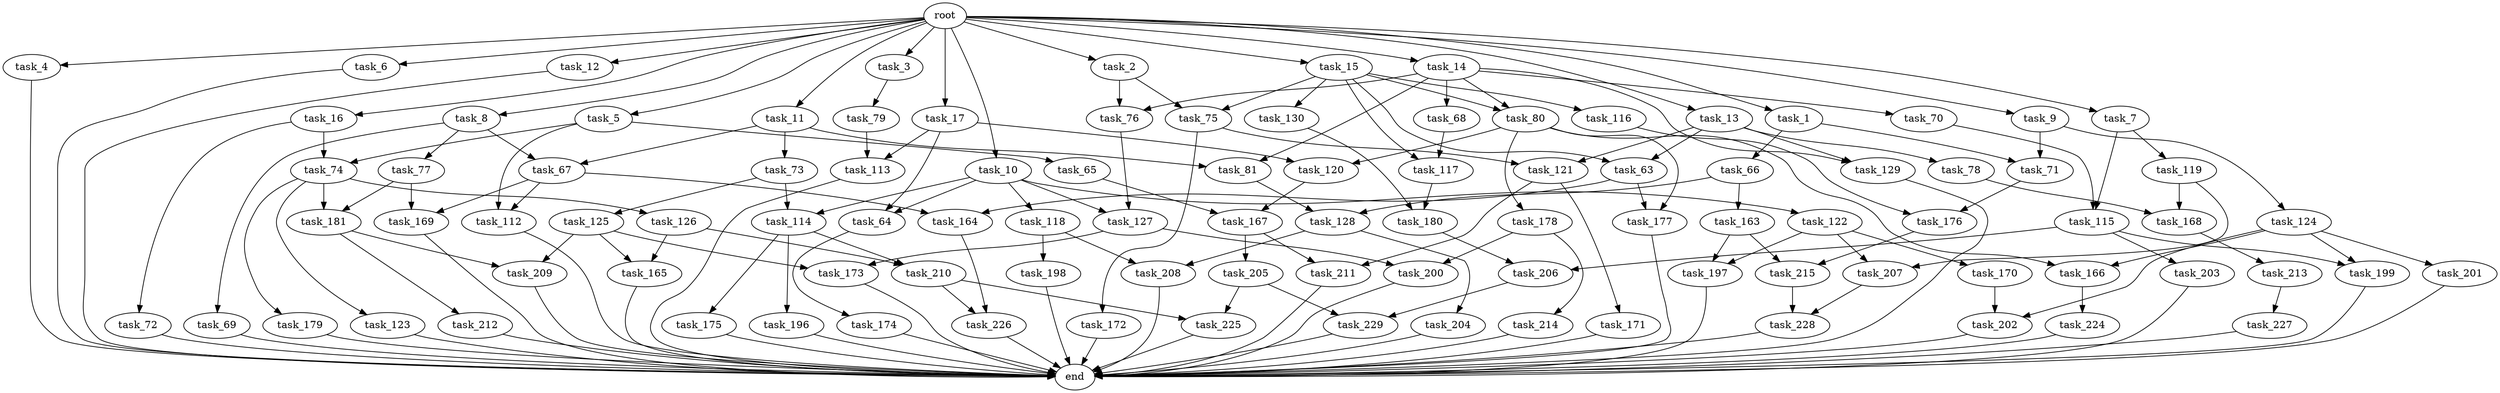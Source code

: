 digraph G {
  root [size="0.000000"];
  task_1 [size="102.400000"];
  task_2 [size="102.400000"];
  task_3 [size="102.400000"];
  task_4 [size="102.400000"];
  task_5 [size="102.400000"];
  task_6 [size="102.400000"];
  task_7 [size="102.400000"];
  task_8 [size="102.400000"];
  task_9 [size="102.400000"];
  task_10 [size="102.400000"];
  task_11 [size="102.400000"];
  task_12 [size="102.400000"];
  task_13 [size="102.400000"];
  task_14 [size="102.400000"];
  task_15 [size="102.400000"];
  task_16 [size="102.400000"];
  task_17 [size="102.400000"];
  task_63 [size="111669149696.000000"];
  task_64 [size="171798691840.000000"];
  task_65 [size="69578470195.199997"];
  task_66 [size="3435973836.800000"];
  task_67 [size="38654705664.000000"];
  task_68 [size="7730941132.800000"];
  task_69 [size="30923764531.200001"];
  task_70 [size="7730941132.800000"];
  task_71 [size="34359738368.000000"];
  task_72 [size="42090679500.800003"];
  task_73 [size="7730941132.800000"];
  task_74 [size="111669149696.000000"];
  task_75 [size="73014444032.000000"];
  task_76 [size="11166914969.600000"];
  task_77 [size="30923764531.200001"];
  task_78 [size="42090679500.800003"];
  task_79 [size="54975581388.800003"];
  task_80 [size="77309411328.000000"];
  task_81 [size="15461882265.600000"];
  task_112 [size="73014444032.000000"];
  task_113 [size="171798691840.000000"];
  task_114 [size="171798691840.000000"];
  task_115 [size="21474836480.000000"];
  task_116 [size="69578470195.199997"];
  task_117 [size="83322365542.400009"];
  task_118 [size="85899345920.000000"];
  task_119 [size="7730941132.800000"];
  task_120 [size="107374182400.000000"];
  task_121 [size="63565515980.800003"];
  task_122 [size="85899345920.000000"];
  task_123 [size="21474836480.000000"];
  task_124 [size="30923764531.200001"];
  task_125 [size="85899345920.000000"];
  task_126 [size="21474836480.000000"];
  task_127 [size="89335319756.800003"];
  task_128 [size="17179869184.000000"];
  task_129 [size="49821620633.600006"];
  task_130 [size="69578470195.199997"];
  task_163 [size="13743895347.200001"];
  task_164 [size="58411555225.600006"];
  task_165 [size="93630287052.800003"];
  task_166 [size="42949672960.000000"];
  task_167 [size="77309411328.000000"];
  task_168 [size="73014444032.000000"];
  task_169 [size="89335319756.800003"];
  task_170 [size="85899345920.000000"];
  task_171 [size="21474836480.000000"];
  task_172 [size="21474836480.000000"];
  task_173 [size="38654705664.000000"];
  task_174 [size="85899345920.000000"];
  task_175 [size="42090679500.800003"];
  task_176 [size="29205777612.800003"];
  task_177 [size="76450417868.800003"];
  task_178 [size="21474836480.000000"];
  task_179 [size="21474836480.000000"];
  task_180 [size="17179869184.000000"];
  task_181 [size="107374182400.000000"];
  task_196 [size="42090679500.800003"];
  task_197 [size="89335319756.800003"];
  task_198 [size="54975581388.800003"];
  task_199 [size="107374182400.000000"];
  task_200 [size="34359738368.000000"];
  task_201 [size="21474836480.000000"];
  task_202 [size="42949672960.000000"];
  task_203 [size="85899345920.000000"];
  task_204 [size="21474836480.000000"];
  task_205 [size="42090679500.800003"];
  task_206 [size="140874927308.800018"];
  task_207 [size="155477816115.200012"];
  task_208 [size="76450417868.800003"];
  task_209 [size="62706522521.600006"];
  task_210 [size="127990025420.800003"];
  task_211 [size="63565515980.800003"];
  task_212 [size="54975581388.800003"];
  task_213 [size="21474836480.000000"];
  task_214 [size="3435973836.800000"];
  task_215 [size="58411555225.600006"];
  task_224 [size="69578470195.199997"];
  task_225 [size="91053306675.200012"];
  task_226 [size="83322365542.400009"];
  task_227 [size="13743895347.200001"];
  task_228 [size="6871947673.600000"];
  task_229 [size="29205777612.800003"];
  end [size="0.000000"];

  root -> task_1 [size="1.000000"];
  root -> task_2 [size="1.000000"];
  root -> task_3 [size="1.000000"];
  root -> task_4 [size="1.000000"];
  root -> task_5 [size="1.000000"];
  root -> task_6 [size="1.000000"];
  root -> task_7 [size="1.000000"];
  root -> task_8 [size="1.000000"];
  root -> task_9 [size="1.000000"];
  root -> task_10 [size="1.000000"];
  root -> task_11 [size="1.000000"];
  root -> task_12 [size="1.000000"];
  root -> task_13 [size="1.000000"];
  root -> task_14 [size="1.000000"];
  root -> task_15 [size="1.000000"];
  root -> task_16 [size="1.000000"];
  root -> task_17 [size="1.000000"];
  task_1 -> task_66 [size="33554432.000000"];
  task_1 -> task_71 [size="33554432.000000"];
  task_2 -> task_75 [size="33554432.000000"];
  task_2 -> task_76 [size="33554432.000000"];
  task_3 -> task_79 [size="536870912.000000"];
  task_4 -> end [size="1.000000"];
  task_5 -> task_65 [size="679477248.000000"];
  task_5 -> task_74 [size="679477248.000000"];
  task_5 -> task_112 [size="679477248.000000"];
  task_6 -> end [size="1.000000"];
  task_7 -> task_115 [size="75497472.000000"];
  task_7 -> task_119 [size="75497472.000000"];
  task_8 -> task_67 [size="301989888.000000"];
  task_8 -> task_69 [size="301989888.000000"];
  task_8 -> task_77 [size="301989888.000000"];
  task_9 -> task_71 [size="301989888.000000"];
  task_9 -> task_124 [size="301989888.000000"];
  task_10 -> task_64 [size="838860800.000000"];
  task_10 -> task_114 [size="838860800.000000"];
  task_10 -> task_118 [size="838860800.000000"];
  task_10 -> task_122 [size="838860800.000000"];
  task_10 -> task_127 [size="838860800.000000"];
  task_11 -> task_67 [size="75497472.000000"];
  task_11 -> task_73 [size="75497472.000000"];
  task_11 -> task_81 [size="75497472.000000"];
  task_12 -> end [size="1.000000"];
  task_13 -> task_63 [size="411041792.000000"];
  task_13 -> task_78 [size="411041792.000000"];
  task_13 -> task_121 [size="411041792.000000"];
  task_13 -> task_129 [size="411041792.000000"];
  task_14 -> task_68 [size="75497472.000000"];
  task_14 -> task_70 [size="75497472.000000"];
  task_14 -> task_76 [size="75497472.000000"];
  task_14 -> task_80 [size="75497472.000000"];
  task_14 -> task_81 [size="75497472.000000"];
  task_14 -> task_129 [size="75497472.000000"];
  task_15 -> task_63 [size="679477248.000000"];
  task_15 -> task_75 [size="679477248.000000"];
  task_15 -> task_80 [size="679477248.000000"];
  task_15 -> task_116 [size="679477248.000000"];
  task_15 -> task_117 [size="679477248.000000"];
  task_15 -> task_130 [size="679477248.000000"];
  task_16 -> task_72 [size="411041792.000000"];
  task_16 -> task_74 [size="411041792.000000"];
  task_17 -> task_64 [size="838860800.000000"];
  task_17 -> task_113 [size="838860800.000000"];
  task_17 -> task_120 [size="838860800.000000"];
  task_63 -> task_164 [size="536870912.000000"];
  task_63 -> task_177 [size="536870912.000000"];
  task_64 -> task_174 [size="838860800.000000"];
  task_65 -> task_167 [size="75497472.000000"];
  task_66 -> task_128 [size="134217728.000000"];
  task_66 -> task_163 [size="134217728.000000"];
  task_67 -> task_112 [size="33554432.000000"];
  task_67 -> task_164 [size="33554432.000000"];
  task_67 -> task_169 [size="33554432.000000"];
  task_68 -> task_117 [size="134217728.000000"];
  task_69 -> end [size="1.000000"];
  task_70 -> task_115 [size="134217728.000000"];
  task_71 -> task_176 [size="75497472.000000"];
  task_72 -> end [size="1.000000"];
  task_73 -> task_114 [size="838860800.000000"];
  task_73 -> task_125 [size="838860800.000000"];
  task_74 -> task_123 [size="209715200.000000"];
  task_74 -> task_126 [size="209715200.000000"];
  task_74 -> task_179 [size="209715200.000000"];
  task_74 -> task_181 [size="209715200.000000"];
  task_75 -> task_121 [size="209715200.000000"];
  task_75 -> task_172 [size="209715200.000000"];
  task_76 -> task_127 [size="33554432.000000"];
  task_77 -> task_169 [size="838860800.000000"];
  task_77 -> task_181 [size="838860800.000000"];
  task_78 -> task_168 [size="33554432.000000"];
  task_79 -> task_113 [size="838860800.000000"];
  task_80 -> task_120 [size="209715200.000000"];
  task_80 -> task_166 [size="209715200.000000"];
  task_80 -> task_177 [size="209715200.000000"];
  task_80 -> task_178 [size="209715200.000000"];
  task_81 -> task_128 [size="33554432.000000"];
  task_112 -> end [size="1.000000"];
  task_113 -> end [size="1.000000"];
  task_114 -> task_175 [size="411041792.000000"];
  task_114 -> task_196 [size="411041792.000000"];
  task_114 -> task_210 [size="411041792.000000"];
  task_115 -> task_199 [size="838860800.000000"];
  task_115 -> task_203 [size="838860800.000000"];
  task_115 -> task_206 [size="838860800.000000"];
  task_116 -> task_176 [size="209715200.000000"];
  task_117 -> task_180 [size="33554432.000000"];
  task_118 -> task_198 [size="536870912.000000"];
  task_118 -> task_208 [size="536870912.000000"];
  task_119 -> task_168 [size="679477248.000000"];
  task_119 -> task_207 [size="679477248.000000"];
  task_120 -> task_167 [size="679477248.000000"];
  task_121 -> task_171 [size="209715200.000000"];
  task_121 -> task_211 [size="209715200.000000"];
  task_122 -> task_170 [size="838860800.000000"];
  task_122 -> task_197 [size="838860800.000000"];
  task_122 -> task_207 [size="838860800.000000"];
  task_123 -> end [size="1.000000"];
  task_124 -> task_166 [size="209715200.000000"];
  task_124 -> task_199 [size="209715200.000000"];
  task_124 -> task_201 [size="209715200.000000"];
  task_124 -> task_202 [size="209715200.000000"];
  task_125 -> task_165 [size="75497472.000000"];
  task_125 -> task_173 [size="75497472.000000"];
  task_125 -> task_209 [size="75497472.000000"];
  task_126 -> task_165 [size="838860800.000000"];
  task_126 -> task_210 [size="838860800.000000"];
  task_127 -> task_173 [size="301989888.000000"];
  task_127 -> task_200 [size="301989888.000000"];
  task_128 -> task_204 [size="209715200.000000"];
  task_128 -> task_208 [size="209715200.000000"];
  task_129 -> end [size="1.000000"];
  task_130 -> task_180 [size="134217728.000000"];
  task_163 -> task_197 [size="33554432.000000"];
  task_163 -> task_215 [size="33554432.000000"];
  task_164 -> task_226 [size="134217728.000000"];
  task_165 -> end [size="1.000000"];
  task_166 -> task_224 [size="679477248.000000"];
  task_167 -> task_205 [size="411041792.000000"];
  task_167 -> task_211 [size="411041792.000000"];
  task_168 -> task_213 [size="209715200.000000"];
  task_169 -> end [size="1.000000"];
  task_170 -> task_202 [size="209715200.000000"];
  task_171 -> end [size="1.000000"];
  task_172 -> end [size="1.000000"];
  task_173 -> end [size="1.000000"];
  task_174 -> end [size="1.000000"];
  task_175 -> end [size="1.000000"];
  task_176 -> task_215 [size="536870912.000000"];
  task_177 -> end [size="1.000000"];
  task_178 -> task_200 [size="33554432.000000"];
  task_178 -> task_214 [size="33554432.000000"];
  task_179 -> end [size="1.000000"];
  task_180 -> task_206 [size="536870912.000000"];
  task_181 -> task_209 [size="536870912.000000"];
  task_181 -> task_212 [size="536870912.000000"];
  task_196 -> end [size="1.000000"];
  task_197 -> end [size="1.000000"];
  task_198 -> end [size="1.000000"];
  task_199 -> end [size="1.000000"];
  task_200 -> end [size="1.000000"];
  task_201 -> end [size="1.000000"];
  task_202 -> end [size="1.000000"];
  task_203 -> end [size="1.000000"];
  task_204 -> end [size="1.000000"];
  task_205 -> task_225 [size="209715200.000000"];
  task_205 -> task_229 [size="209715200.000000"];
  task_206 -> task_229 [size="75497472.000000"];
  task_207 -> task_228 [size="33554432.000000"];
  task_208 -> end [size="1.000000"];
  task_209 -> end [size="1.000000"];
  task_210 -> task_225 [size="679477248.000000"];
  task_210 -> task_226 [size="679477248.000000"];
  task_211 -> end [size="1.000000"];
  task_212 -> end [size="1.000000"];
  task_213 -> task_227 [size="134217728.000000"];
  task_214 -> end [size="1.000000"];
  task_215 -> task_228 [size="33554432.000000"];
  task_224 -> end [size="1.000000"];
  task_225 -> end [size="1.000000"];
  task_226 -> end [size="1.000000"];
  task_227 -> end [size="1.000000"];
  task_228 -> end [size="1.000000"];
  task_229 -> end [size="1.000000"];
}
